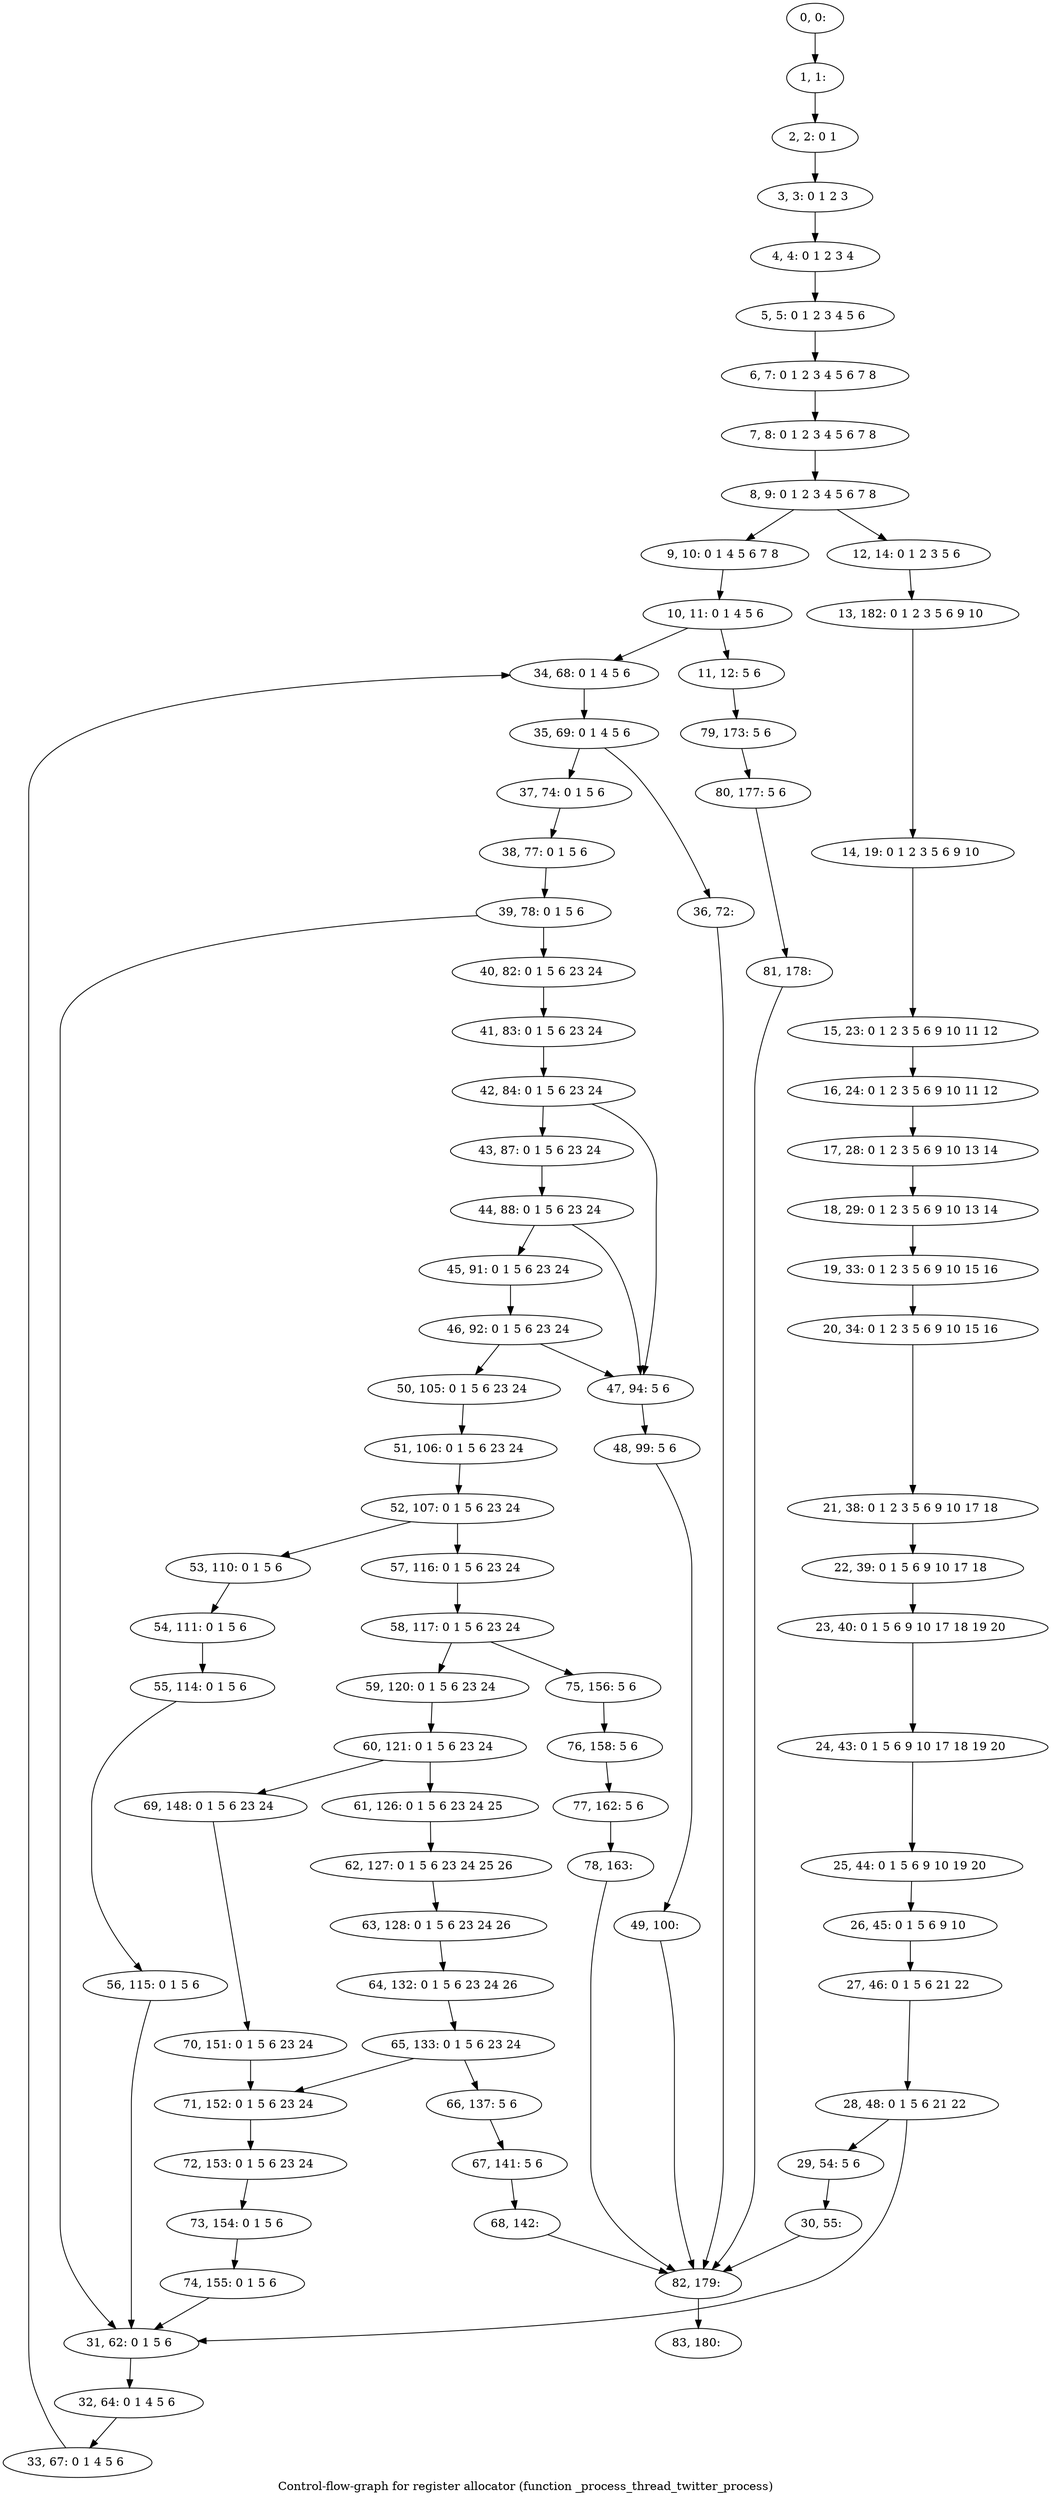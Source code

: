 digraph G {
graph [label="Control-flow-graph for register allocator (function _process_thread_twitter_process)"]
0[label="0, 0: "];
1[label="1, 1: "];
2[label="2, 2: 0 1 "];
3[label="3, 3: 0 1 2 3 "];
4[label="4, 4: 0 1 2 3 4 "];
5[label="5, 5: 0 1 2 3 4 5 6 "];
6[label="6, 7: 0 1 2 3 4 5 6 7 8 "];
7[label="7, 8: 0 1 2 3 4 5 6 7 8 "];
8[label="8, 9: 0 1 2 3 4 5 6 7 8 "];
9[label="9, 10: 0 1 4 5 6 7 8 "];
10[label="10, 11: 0 1 4 5 6 "];
11[label="11, 12: 5 6 "];
12[label="12, 14: 0 1 2 3 5 6 "];
13[label="13, 182: 0 1 2 3 5 6 9 10 "];
14[label="14, 19: 0 1 2 3 5 6 9 10 "];
15[label="15, 23: 0 1 2 3 5 6 9 10 11 12 "];
16[label="16, 24: 0 1 2 3 5 6 9 10 11 12 "];
17[label="17, 28: 0 1 2 3 5 6 9 10 13 14 "];
18[label="18, 29: 0 1 2 3 5 6 9 10 13 14 "];
19[label="19, 33: 0 1 2 3 5 6 9 10 15 16 "];
20[label="20, 34: 0 1 2 3 5 6 9 10 15 16 "];
21[label="21, 38: 0 1 2 3 5 6 9 10 17 18 "];
22[label="22, 39: 0 1 5 6 9 10 17 18 "];
23[label="23, 40: 0 1 5 6 9 10 17 18 19 20 "];
24[label="24, 43: 0 1 5 6 9 10 17 18 19 20 "];
25[label="25, 44: 0 1 5 6 9 10 19 20 "];
26[label="26, 45: 0 1 5 6 9 10 "];
27[label="27, 46: 0 1 5 6 21 22 "];
28[label="28, 48: 0 1 5 6 21 22 "];
29[label="29, 54: 5 6 "];
30[label="30, 55: "];
31[label="31, 62: 0 1 5 6 "];
32[label="32, 64: 0 1 4 5 6 "];
33[label="33, 67: 0 1 4 5 6 "];
34[label="34, 68: 0 1 4 5 6 "];
35[label="35, 69: 0 1 4 5 6 "];
36[label="36, 72: "];
37[label="37, 74: 0 1 5 6 "];
38[label="38, 77: 0 1 5 6 "];
39[label="39, 78: 0 1 5 6 "];
40[label="40, 82: 0 1 5 6 23 24 "];
41[label="41, 83: 0 1 5 6 23 24 "];
42[label="42, 84: 0 1 5 6 23 24 "];
43[label="43, 87: 0 1 5 6 23 24 "];
44[label="44, 88: 0 1 5 6 23 24 "];
45[label="45, 91: 0 1 5 6 23 24 "];
46[label="46, 92: 0 1 5 6 23 24 "];
47[label="47, 94: 5 6 "];
48[label="48, 99: 5 6 "];
49[label="49, 100: "];
50[label="50, 105: 0 1 5 6 23 24 "];
51[label="51, 106: 0 1 5 6 23 24 "];
52[label="52, 107: 0 1 5 6 23 24 "];
53[label="53, 110: 0 1 5 6 "];
54[label="54, 111: 0 1 5 6 "];
55[label="55, 114: 0 1 5 6 "];
56[label="56, 115: 0 1 5 6 "];
57[label="57, 116: 0 1 5 6 23 24 "];
58[label="58, 117: 0 1 5 6 23 24 "];
59[label="59, 120: 0 1 5 6 23 24 "];
60[label="60, 121: 0 1 5 6 23 24 "];
61[label="61, 126: 0 1 5 6 23 24 25 "];
62[label="62, 127: 0 1 5 6 23 24 25 26 "];
63[label="63, 128: 0 1 5 6 23 24 26 "];
64[label="64, 132: 0 1 5 6 23 24 26 "];
65[label="65, 133: 0 1 5 6 23 24 "];
66[label="66, 137: 5 6 "];
67[label="67, 141: 5 6 "];
68[label="68, 142: "];
69[label="69, 148: 0 1 5 6 23 24 "];
70[label="70, 151: 0 1 5 6 23 24 "];
71[label="71, 152: 0 1 5 6 23 24 "];
72[label="72, 153: 0 1 5 6 23 24 "];
73[label="73, 154: 0 1 5 6 "];
74[label="74, 155: 0 1 5 6 "];
75[label="75, 156: 5 6 "];
76[label="76, 158: 5 6 "];
77[label="77, 162: 5 6 "];
78[label="78, 163: "];
79[label="79, 173: 5 6 "];
80[label="80, 177: 5 6 "];
81[label="81, 178: "];
82[label="82, 179: "];
83[label="83, 180: "];
0->1 ;
1->2 ;
2->3 ;
3->4 ;
4->5 ;
5->6 ;
6->7 ;
7->8 ;
8->9 ;
8->12 ;
9->10 ;
10->11 ;
10->34 ;
11->79 ;
12->13 ;
13->14 ;
14->15 ;
15->16 ;
16->17 ;
17->18 ;
18->19 ;
19->20 ;
20->21 ;
21->22 ;
22->23 ;
23->24 ;
24->25 ;
25->26 ;
26->27 ;
27->28 ;
28->29 ;
28->31 ;
29->30 ;
30->82 ;
31->32 ;
32->33 ;
33->34 ;
34->35 ;
35->36 ;
35->37 ;
36->82 ;
37->38 ;
38->39 ;
39->40 ;
39->31 ;
40->41 ;
41->42 ;
42->43 ;
42->47 ;
43->44 ;
44->45 ;
44->47 ;
45->46 ;
46->47 ;
46->50 ;
47->48 ;
48->49 ;
49->82 ;
50->51 ;
51->52 ;
52->53 ;
52->57 ;
53->54 ;
54->55 ;
55->56 ;
56->31 ;
57->58 ;
58->59 ;
58->75 ;
59->60 ;
60->61 ;
60->69 ;
61->62 ;
62->63 ;
63->64 ;
64->65 ;
65->66 ;
65->71 ;
66->67 ;
67->68 ;
68->82 ;
69->70 ;
70->71 ;
71->72 ;
72->73 ;
73->74 ;
74->31 ;
75->76 ;
76->77 ;
77->78 ;
78->82 ;
79->80 ;
80->81 ;
81->82 ;
82->83 ;
}
